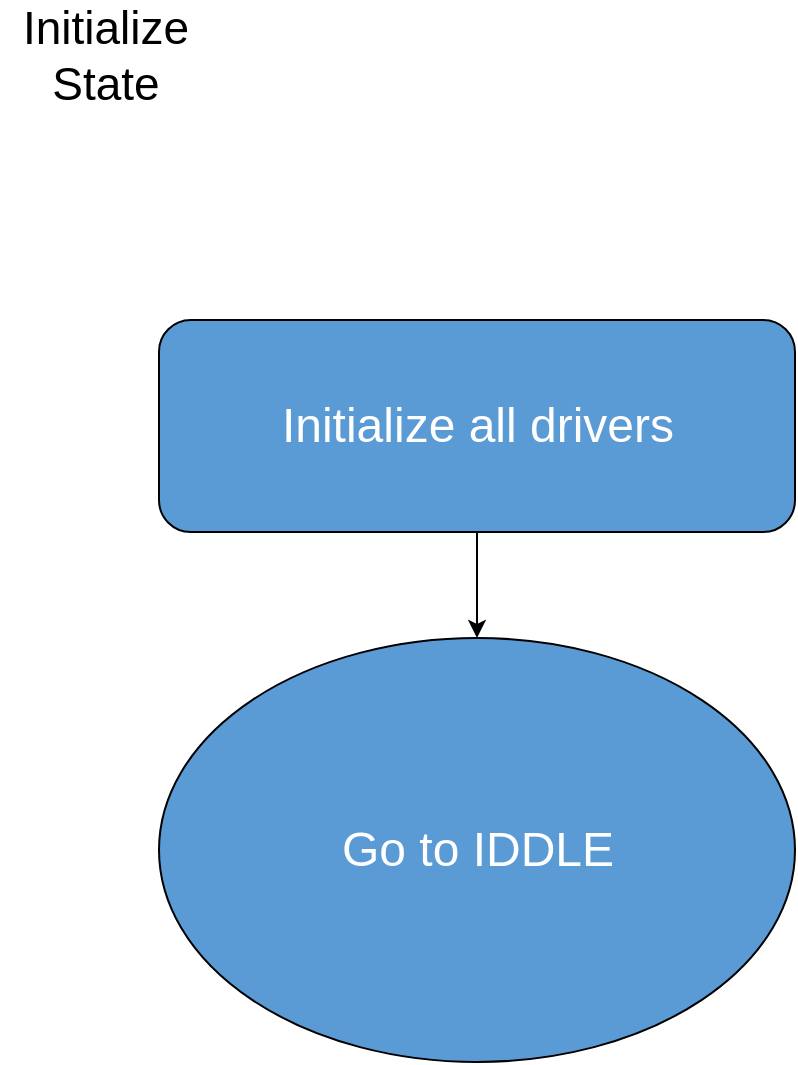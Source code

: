 <mxfile version="15.3.7" type="device"><diagram id="Aq8C7NM-q_EOuL56kIrI" name="Page-1"><mxGraphModel dx="7" dy="944" grid="1" gridSize="10" guides="1" tooltips="1" connect="1" arrows="1" fold="1" page="1" pageScale="1" pageWidth="827" pageHeight="1169" math="0" shadow="0"><root><mxCell id="0"/><mxCell id="1" parent="0"/><mxCell id="Kl6rUYlBZ52-5VsQZGhu-22" style="edgeStyle=orthogonalEdgeStyle;rounded=0;orthogonalLoop=1;jettySize=auto;html=1;entryX=0;entryY=0.5;entryDx=0;entryDy=0;" parent="1" source="Kl6rUYlBZ52-5VsQZGhu-23" edge="1"><mxGeometry relative="1" as="geometry"><Array as="points"><mxPoint x="1220" y="960"/><mxPoint x="940" y="960"/><mxPoint x="940" y="400"/></Array><mxPoint x="990" y="400" as="targetPoint"/></mxGeometry></mxCell><mxCell id="eQp0xxcndNFhUPiZRX5L-61" value="" style="group;strokeWidth=2;" vertex="1" connectable="0" parent="1"><mxGeometry x="1720" y="50" width="397.5" height="530" as="geometry"/></mxCell><mxCell id="eQp0xxcndNFhUPiZRX5L-2" value="Initialize all drivers" style="rounded=1;whiteSpace=wrap;html=1;fontSize=24;glass=0;strokeWidth=1;shadow=0;fillColor=#5B9BD5;fontColor=#FFFFFF;" vertex="1" parent="eQp0xxcndNFhUPiZRX5L-61"><mxGeometry x="79.5" y="159" width="318" height="106" as="geometry"/></mxCell><mxCell id="eQp0xxcndNFhUPiZRX5L-3" value="Go to IDDLE" style="ellipse;whiteSpace=wrap;html=1;fillColor=#5B9BD5;fontColor=#FFFFFF;fontSize=24;" vertex="1" parent="eQp0xxcndNFhUPiZRX5L-61"><mxGeometry x="79.5" y="318" width="318" height="212" as="geometry"/></mxCell><mxCell id="eQp0xxcndNFhUPiZRX5L-1" value="" style="edgeStyle=orthogonalEdgeStyle;rounded=0;orthogonalLoop=1;jettySize=auto;html=1;" edge="1" parent="eQp0xxcndNFhUPiZRX5L-61" source="eQp0xxcndNFhUPiZRX5L-2" target="eQp0xxcndNFhUPiZRX5L-3"><mxGeometry relative="1" as="geometry"/></mxCell><mxCell id="eQp0xxcndNFhUPiZRX5L-4" value="&lt;font style=&quot;font-size: 23px&quot;&gt;Initialize State&lt;/font&gt;" style="text;html=1;strokeColor=none;fillColor=none;align=center;verticalAlign=middle;whiteSpace=wrap;rounded=0;" vertex="1" parent="eQp0xxcndNFhUPiZRX5L-61"><mxGeometry width="106" height="53" as="geometry"/></mxCell></root></mxGraphModel></diagram></mxfile>